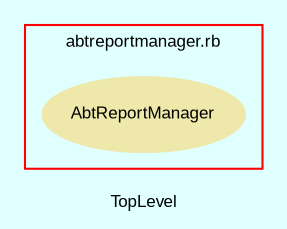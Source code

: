 digraph TopLevel {
    compound = true
    bgcolor = lightcyan1
    fontname = Arial
    fontsize = 8
    label = "TopLevel"
    node [
        fontname = Arial,
        fontsize = 8,
        color = black
    ]

    subgraph cluster_7 {
        fontname = Arial
        color = red
        label = "abtreportmanager.rb"
        AbtReportManager [
            fontcolor = black,
            URL = "classes/AbtReportManager.html",
            shape = ellipse,
            color = palegoldenrod,
            style = filled,
            label = "AbtReportManager"
        ]

    }

}

